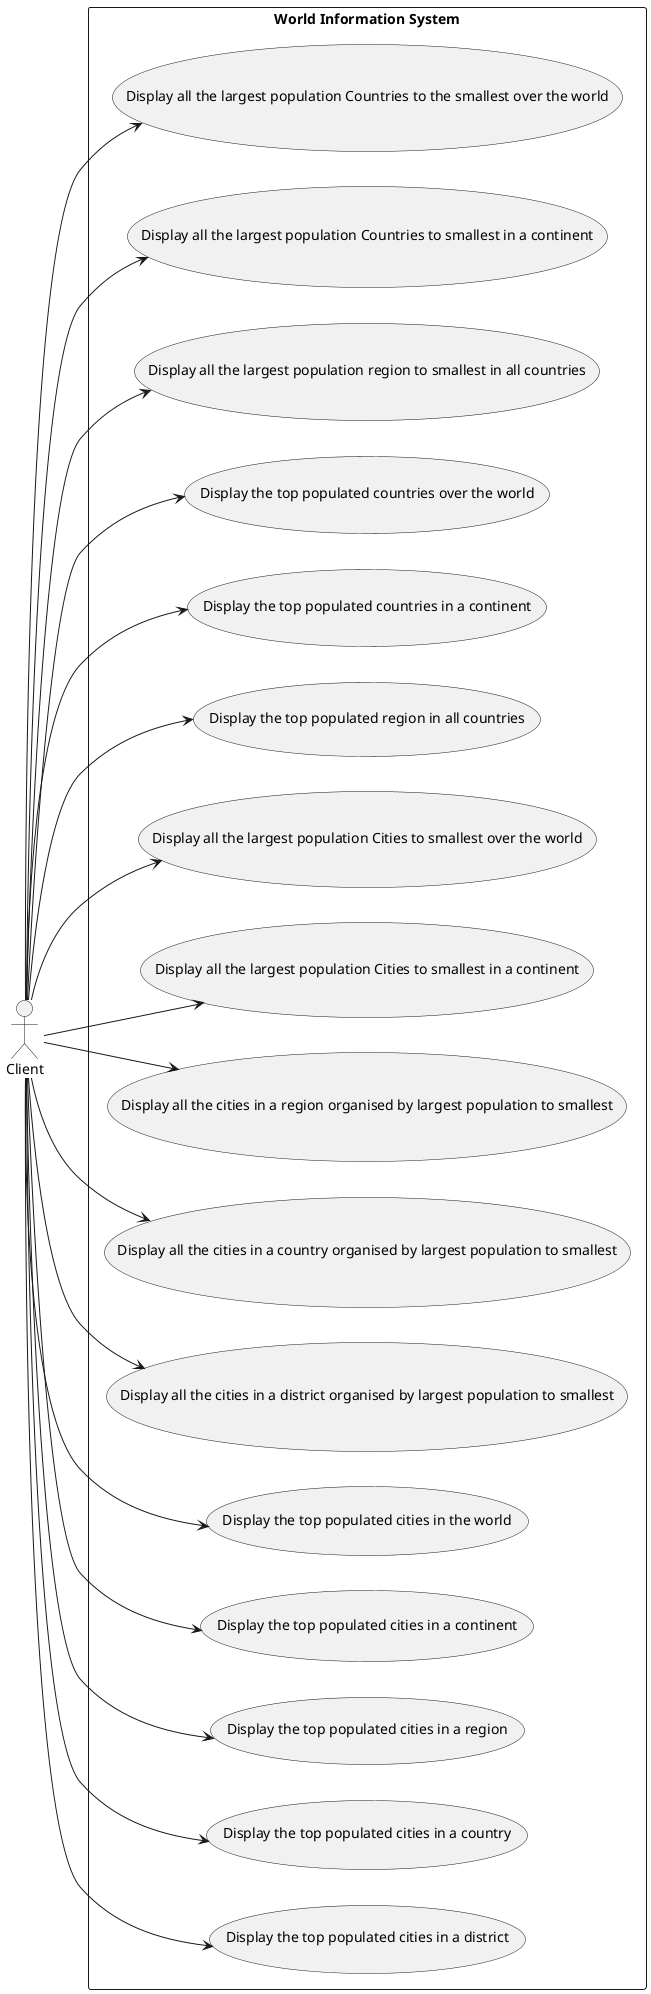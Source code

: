 
@startuml

actor C1 as "Client"

left to right direction
skinparam packageStyle rectangle

rectangle "World Information System" {

    C1 --> (Display all the largest population Countries to the smallest over the world)
    C1 --> (Display all the largest population Countries to smallest in a continent)
    C1 --> (Display all the largest population region to smallest in all countries)
    C1 --> (Display the top populated countries over the world)
    C1 --> (Display the top populated countries in a continent)
    C1 --> (Display the top populated region in all countries)
    C1 --> (Display all the largest population Cities to smallest over the world)
    C1 --> (Display all the largest population Cities to smallest in a continent)
    C1 --> (Display all the cities in a region organised by largest population to smallest)
    C1 --> (Display all the cities in a country organised by largest population to smallest)
    C1 --> (Display all the cities in a district organised by largest population to smallest)
    C1 --> (Display the top populated cities in the world)
    C1 --> (Display the top populated cities in a continent)
    C1 --> (Display the top populated cities in a region)
    C1 --> (Display the top populated cities in a country)
    C1 --> (Display the top populated cities in a district)

}

@enduml